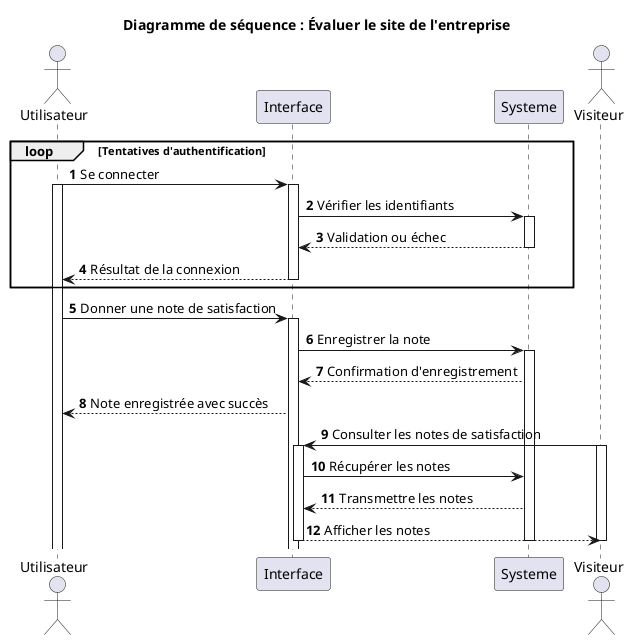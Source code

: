 @startuml
actor Utilisateur as User
participant Interface as Interface
participant Systeme as Systeme
actor Visiteur as Visitor

autonumber

title Diagramme de séquence : Évaluer le site de l'entreprise

loop Tentatives d'authentification
    User -> Interface : Se connecter
    activate User
    activate Interface
    Interface -> Systeme : Vérifier les identifiants
    activate Systeme
    Systeme --> Interface : Validation ou échec
    deactivate Systeme
    Interface --> User : Résultat de la connexion
    deactivate Interface
end

User -> Interface : Donner une note de satisfaction
activate Interface

Interface -> Systeme : Enregistrer la note
activate Systeme

Systeme --> Interface : Confirmation d'enregistrement
Interface --> User : Note enregistrée avec succès
Visitor -> Interface : Consulter les notes de satisfaction

activate Visitor
activate Interface

Interface -> Systeme : Récupérer les notes
Systeme --> Interface : Transmettre les notes
Interface --> Visitor : Afficher les notes

deactivate Interface
deactivate Visitor
deactivate Systeme
@enduml
